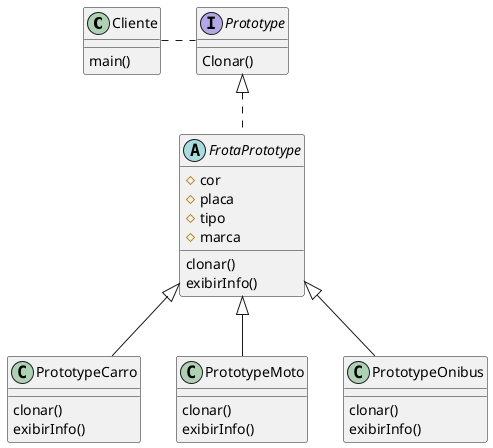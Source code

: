 @startuml

class Cliente{
    main()
}

interface Prototype{
    Clonar()
}

abstract FrotaPrototype implements Prototype{
    #cor
	#placa
	#tipo
	#marca
    clonar()
    exibirInfo()
}

class PrototypeCarro extends FrotaPrototype{
    clonar()
    exibirInfo()
}

class PrototypeMoto extends FrotaPrototype{
    clonar()
    exibirInfo()
}
class PrototypeOnibus extends FrotaPrototype{
    clonar()
    exibirInfo()
}

Cliente . Prototype
@enduml